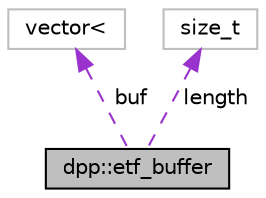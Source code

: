 digraph "dpp::etf_buffer"
{
 // INTERACTIVE_SVG=YES
 // LATEX_PDF_SIZE
  bgcolor="transparent";
  edge [fontname="Helvetica",fontsize="10",labelfontname="Helvetica",labelfontsize="10"];
  node [fontname="Helvetica",fontsize="10",shape=record];
  Node1 [label="dpp::etf_buffer",height=0.2,width=0.4,color="black", fillcolor="grey75", style="filled", fontcolor="black",tooltip="Represents a buffer of bytes being encoded into ETF."];
  Node2 -> Node1 [dir="back",color="darkorchid3",fontsize="10",style="dashed",label=" buf" ,fontname="Helvetica"];
  Node2 [label="vector\<",height=0.2,width=0.4,color="grey75",tooltip=" "];
  Node3 -> Node1 [dir="back",color="darkorchid3",fontsize="10",style="dashed",label=" length" ,fontname="Helvetica"];
  Node3 [label="size_t",height=0.2,width=0.4,color="grey75",tooltip=" "];
}

